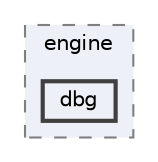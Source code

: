 digraph "C:/Dev/Techstorm-v5/src/engine/dbg"
{
 // LATEX_PDF_SIZE
  bgcolor="transparent";
  edge [fontname=Helvetica,fontsize=10,labelfontname=Helvetica,labelfontsize=10];
  node [fontname=Helvetica,fontsize=10,shape=box,height=0.2,width=0.4];
  compound=true
  subgraph clusterdir_2052808828190f934b76e979ee65af8a {
    graph [ bgcolor="#edf0f7", pencolor="grey50", label="engine", fontname=Helvetica,fontsize=10 style="filled,dashed", URL="dir_2052808828190f934b76e979ee65af8a.html",tooltip=""]
  dir_95000645af4f697fd74c2878fe19712e [label="dbg", fillcolor="#edf0f7", color="grey25", style="filled,bold", URL="dir_95000645af4f697fd74c2878fe19712e.html",tooltip=""];
  }
}

